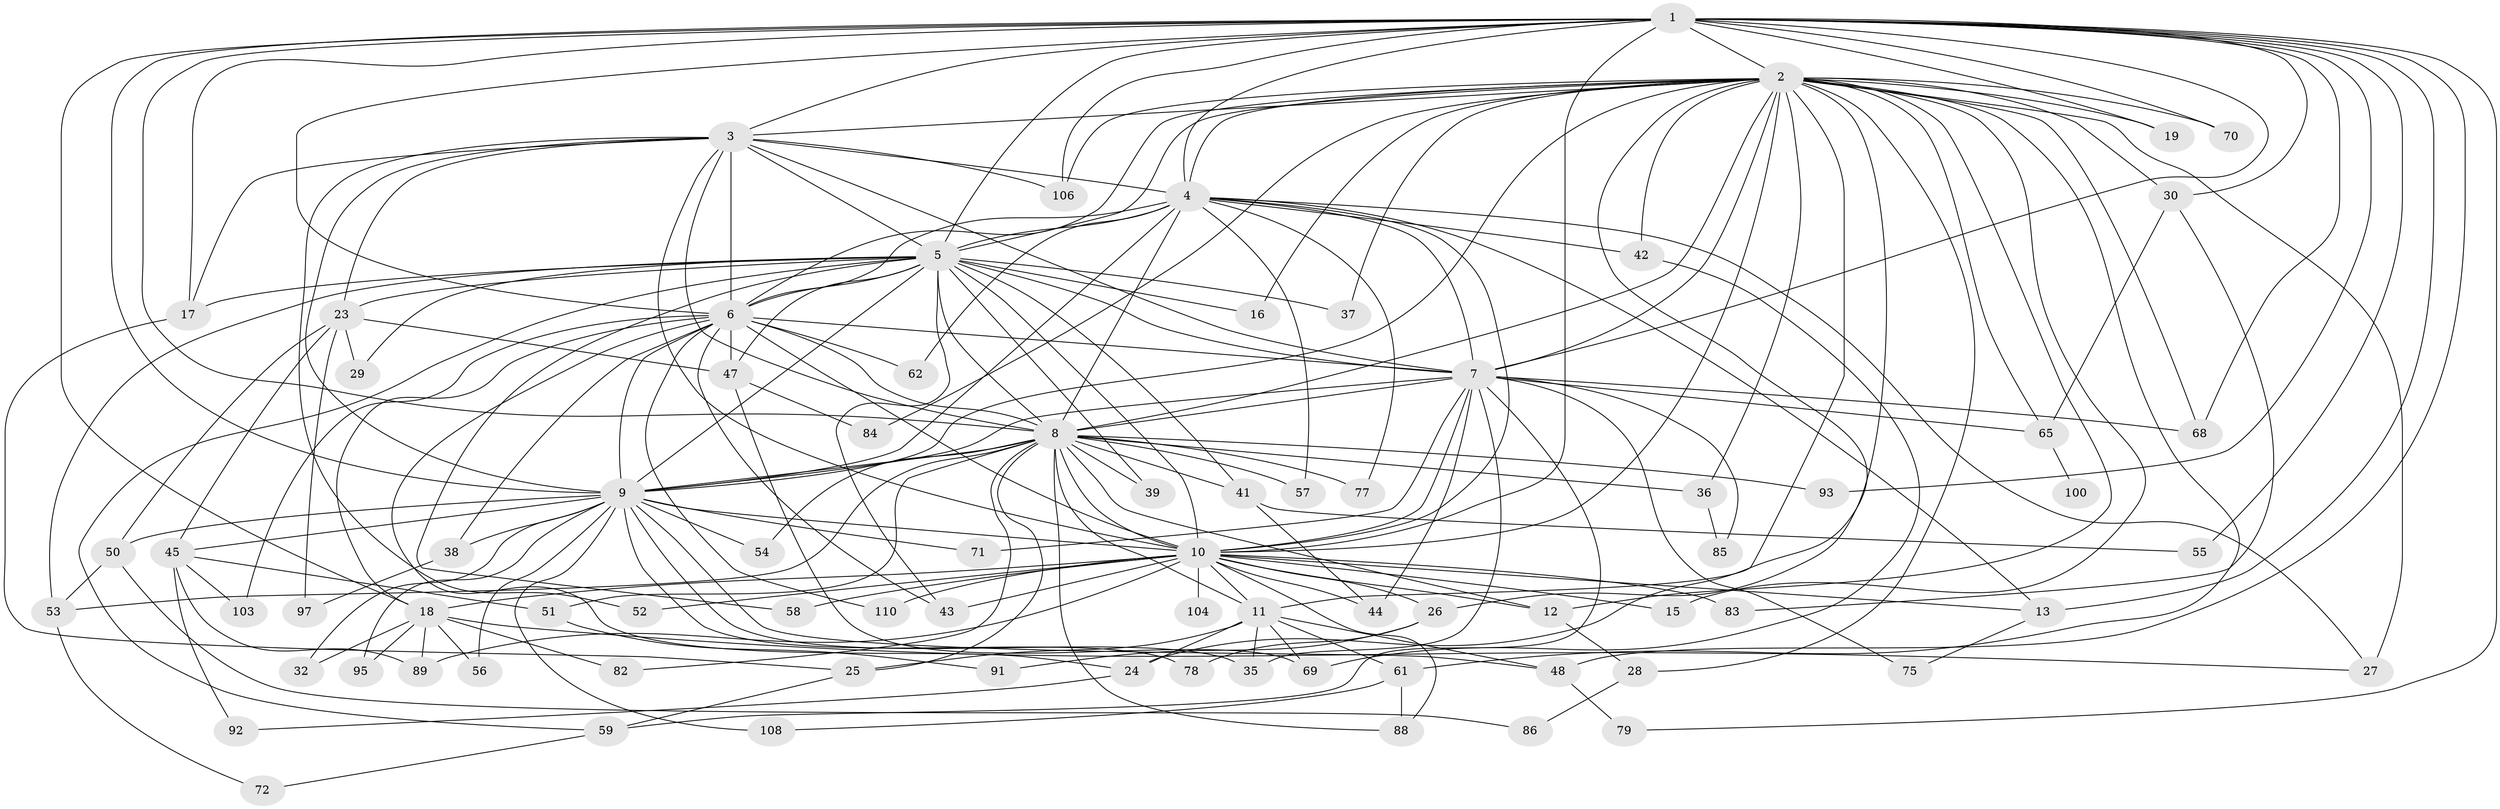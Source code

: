 // original degree distribution, {22: 0.00909090909090909, 29: 0.00909090909090909, 15: 0.02727272727272727, 23: 0.00909090909090909, 17: 0.00909090909090909, 26: 0.00909090909090909, 19: 0.00909090909090909, 21: 0.00909090909090909, 8: 0.00909090909090909, 4: 0.12727272727272726, 3: 0.21818181818181817, 2: 0.5, 9: 0.01818181818181818, 7: 0.00909090909090909, 6: 0.01818181818181818, 5: 0.00909090909090909}
// Generated by graph-tools (version 1.1) at 2025/41/03/06/25 10:41:32]
// undirected, 79 vertices, 202 edges
graph export_dot {
graph [start="1"]
  node [color=gray90,style=filled];
  1 [super="+107"];
  2 [super="+40"];
  3 [super="+34"];
  4 [super="+14"];
  5 [super="+99"];
  6 [super="+102"];
  7 [super="+63"];
  8 [super="+73"];
  9 [super="+22"];
  10 [super="+20"];
  11 [super="+60"];
  12 [super="+64"];
  13 [super="+66"];
  15;
  16;
  17 [super="+21"];
  18 [super="+74"];
  19;
  23 [super="+46"];
  24 [super="+31"];
  25 [super="+87"];
  26;
  27 [super="+76"];
  28 [super="+33"];
  29;
  30;
  32;
  35 [super="+105"];
  36;
  37;
  38;
  39;
  41;
  42;
  43 [super="+96"];
  44;
  45;
  47;
  48 [super="+49"];
  50;
  51;
  52;
  53 [super="+67"];
  54;
  55;
  56;
  57;
  58;
  59 [super="+81"];
  61 [super="+94"];
  62;
  65 [super="+98"];
  68 [super="+101"];
  69 [super="+80"];
  70;
  71;
  72;
  75;
  77;
  78;
  79;
  82;
  83;
  84;
  85;
  86;
  88;
  89 [super="+90"];
  91;
  92;
  93;
  95;
  97;
  100;
  103;
  104;
  106 [super="+109"];
  108;
  110;
  1 -- 2;
  1 -- 3 [weight=2];
  1 -- 4;
  1 -- 5;
  1 -- 6;
  1 -- 7;
  1 -- 8;
  1 -- 9;
  1 -- 10;
  1 -- 17;
  1 -- 18;
  1 -- 19;
  1 -- 30;
  1 -- 55;
  1 -- 68;
  1 -- 70;
  1 -- 79;
  1 -- 93;
  1 -- 106;
  1 -- 48;
  1 -- 13;
  2 -- 3;
  2 -- 4;
  2 -- 5;
  2 -- 6;
  2 -- 7;
  2 -- 8 [weight=2];
  2 -- 9;
  2 -- 10;
  2 -- 12;
  2 -- 15 [weight=2];
  2 -- 16;
  2 -- 19;
  2 -- 26;
  2 -- 27;
  2 -- 28 [weight=2];
  2 -- 30;
  2 -- 36;
  2 -- 37;
  2 -- 42;
  2 -- 61;
  2 -- 70;
  2 -- 84;
  2 -- 11;
  2 -- 65;
  2 -- 24;
  2 -- 106;
  2 -- 68;
  3 -- 4;
  3 -- 5;
  3 -- 6;
  3 -- 7;
  3 -- 8 [weight=2];
  3 -- 9;
  3 -- 10;
  3 -- 23;
  3 -- 52;
  3 -- 106;
  3 -- 17;
  4 -- 5;
  4 -- 6;
  4 -- 7;
  4 -- 8;
  4 -- 9 [weight=2];
  4 -- 10;
  4 -- 13;
  4 -- 42;
  4 -- 57;
  4 -- 62;
  4 -- 77;
  4 -- 27;
  5 -- 6;
  5 -- 7;
  5 -- 8;
  5 -- 9 [weight=2];
  5 -- 10 [weight=2];
  5 -- 16;
  5 -- 17;
  5 -- 23;
  5 -- 29;
  5 -- 37;
  5 -- 39;
  5 -- 41;
  5 -- 43;
  5 -- 47;
  5 -- 58;
  5 -- 59;
  5 -- 53;
  6 -- 7;
  6 -- 8;
  6 -- 9;
  6 -- 10;
  6 -- 24;
  6 -- 38;
  6 -- 62;
  6 -- 103;
  6 -- 110;
  6 -- 18;
  6 -- 43;
  6 -- 47;
  7 -- 8;
  7 -- 9;
  7 -- 10;
  7 -- 35;
  7 -- 59;
  7 -- 65;
  7 -- 71;
  7 -- 85;
  7 -- 75;
  7 -- 44;
  7 -- 68;
  8 -- 9;
  8 -- 10;
  8 -- 11;
  8 -- 12;
  8 -- 25;
  8 -- 36;
  8 -- 39;
  8 -- 41;
  8 -- 51;
  8 -- 53 [weight=2];
  8 -- 54;
  8 -- 57;
  8 -- 77;
  8 -- 82;
  8 -- 88;
  8 -- 93;
  9 -- 10;
  9 -- 32;
  9 -- 35;
  9 -- 38;
  9 -- 45;
  9 -- 48;
  9 -- 54;
  9 -- 78;
  9 -- 108;
  9 -- 50;
  9 -- 71;
  9 -- 56;
  9 -- 95;
  10 -- 11;
  10 -- 13;
  10 -- 15;
  10 -- 18;
  10 -- 43;
  10 -- 52;
  10 -- 58;
  10 -- 83;
  10 -- 88;
  10 -- 104 [weight=2];
  10 -- 26;
  10 -- 89;
  10 -- 44;
  10 -- 110;
  10 -- 12;
  11 -- 24;
  11 -- 48;
  11 -- 61;
  11 -- 69;
  11 -- 35;
  11 -- 25;
  12 -- 28;
  13 -- 75;
  17 -- 25;
  18 -- 27;
  18 -- 32;
  18 -- 56;
  18 -- 82;
  18 -- 95;
  18 -- 89;
  23 -- 29;
  23 -- 45;
  23 -- 47;
  23 -- 50;
  23 -- 97;
  24 -- 92;
  25 -- 59;
  26 -- 78;
  26 -- 91;
  28 -- 86;
  30 -- 65;
  30 -- 83;
  36 -- 85;
  38 -- 97;
  41 -- 44;
  41 -- 55;
  42 -- 69;
  45 -- 51;
  45 -- 89;
  45 -- 92;
  45 -- 103;
  47 -- 84;
  47 -- 69;
  48 -- 79;
  50 -- 53;
  50 -- 86;
  51 -- 91;
  53 -- 72;
  59 -- 72;
  61 -- 88;
  61 -- 108;
  65 -- 100 [weight=2];
}
